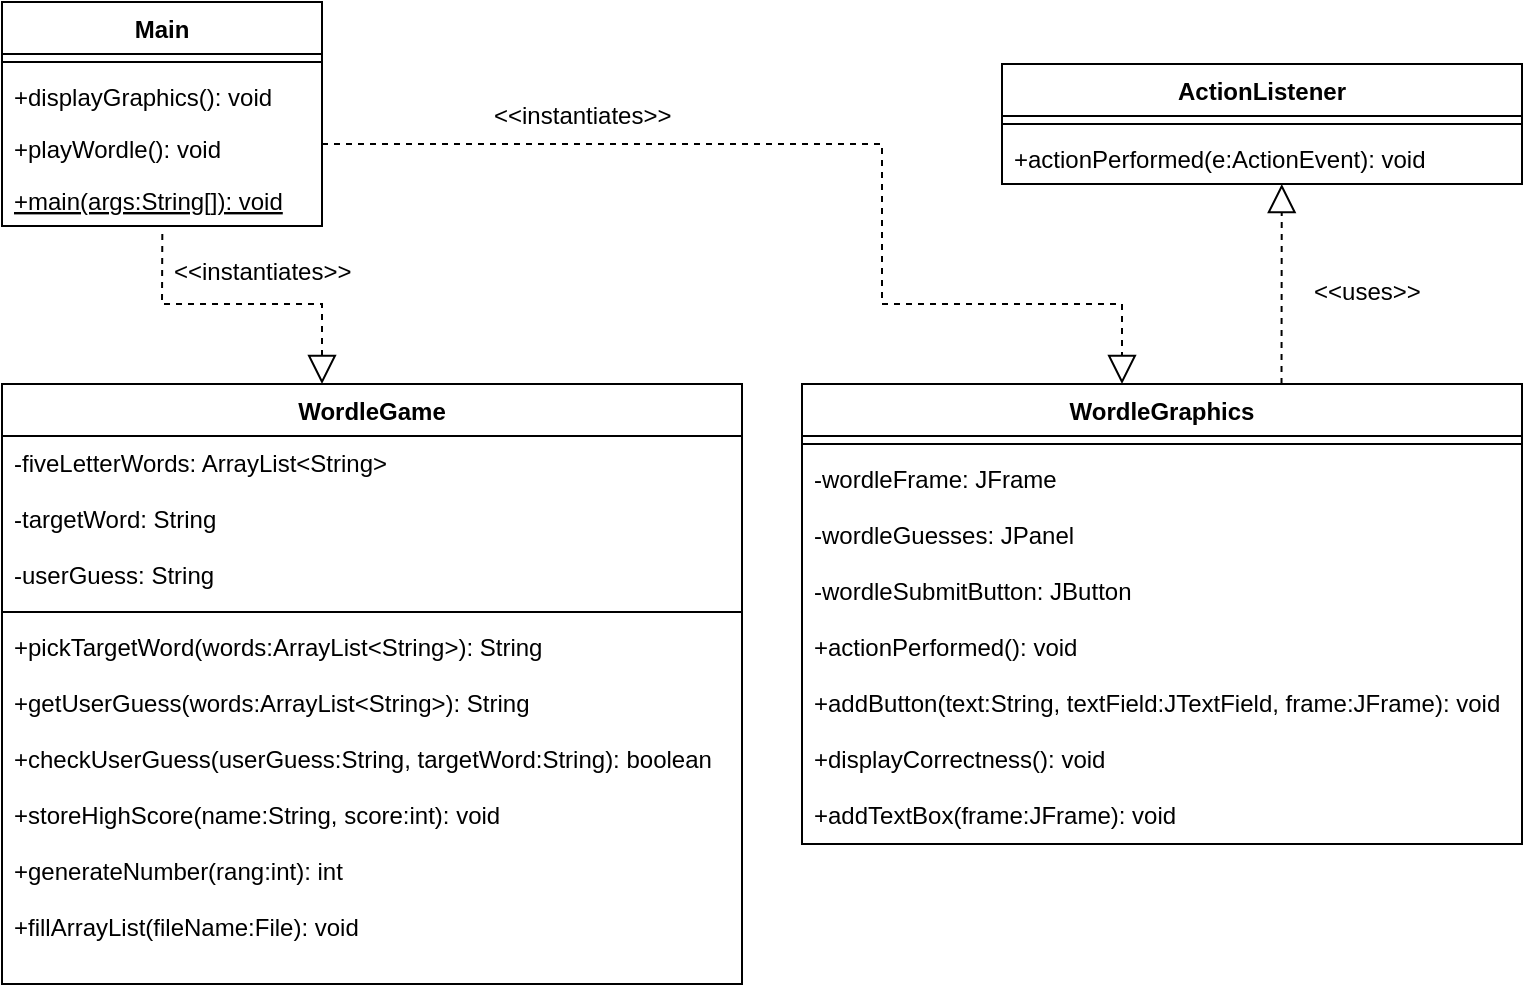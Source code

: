 <mxfile version="20.5.3" type="embed"><diagram id="C5RBs43oDa-KdzZeNtuy" name="Page-1"><mxGraphModel dx="2019" dy="1103" grid="1" gridSize="10" guides="1" tooltips="1" connect="1" arrows="1" fold="1" page="1" pageScale="1" pageWidth="827" pageHeight="1169" math="0" shadow="0"><root><mxCell id="WIyWlLk6GJQsqaUBKTNV-0"/><mxCell id="WIyWlLk6GJQsqaUBKTNV-1" parent="WIyWlLk6GJQsqaUBKTNV-0"/><mxCell id="lITUYnTNvuvev6aslpu9-0" value="Main" style="swimlane;fontStyle=1;align=center;verticalAlign=top;childLayout=stackLayout;horizontal=1;startSize=26;horizontalStack=0;resizeParent=1;resizeParentMax=0;resizeLast=0;collapsible=1;marginBottom=0;" parent="WIyWlLk6GJQsqaUBKTNV-1" vertex="1"><mxGeometry x="40" y="9" width="160" height="112" as="geometry"/></mxCell><mxCell id="lITUYnTNvuvev6aslpu9-2" value="" style="line;strokeWidth=1;fillColor=none;align=left;verticalAlign=middle;spacingTop=-1;spacingLeft=3;spacingRight=3;rotatable=0;labelPosition=right;points=[];portConstraint=eastwest;strokeColor=inherit;" parent="lITUYnTNvuvev6aslpu9-0" vertex="1"><mxGeometry y="26" width="160" height="8" as="geometry"/></mxCell><mxCell id="lITUYnTNvuvev6aslpu9-4" value="+displayGraphics(): void" style="text;strokeColor=none;fillColor=none;align=left;verticalAlign=top;spacingLeft=4;spacingRight=4;overflow=hidden;rotatable=0;points=[[0,0.5],[1,0.5]];portConstraint=eastwest;" parent="lITUYnTNvuvev6aslpu9-0" vertex="1"><mxGeometry y="34" width="160" height="26" as="geometry"/></mxCell><mxCell id="lITUYnTNvuvev6aslpu9-5" value="+playWordle(): void" style="text;strokeColor=none;fillColor=none;align=left;verticalAlign=top;spacingLeft=4;spacingRight=4;overflow=hidden;rotatable=0;points=[[0,0.5],[1,0.5]];portConstraint=eastwest;" parent="lITUYnTNvuvev6aslpu9-0" vertex="1"><mxGeometry y="60" width="160" height="26" as="geometry"/></mxCell><mxCell id="lITUYnTNvuvev6aslpu9-3" value="+main(args:String[]): void" style="text;strokeColor=none;fillColor=none;align=left;verticalAlign=top;spacingLeft=4;spacingRight=4;overflow=hidden;rotatable=0;points=[[0,0.5],[1,0.5]];portConstraint=eastwest;fontStyle=4" parent="lITUYnTNvuvev6aslpu9-0" vertex="1"><mxGeometry y="86" width="160" height="26" as="geometry"/></mxCell><mxCell id="1" value="WordleGraphics" style="swimlane;fontStyle=1;align=center;verticalAlign=top;childLayout=stackLayout;horizontal=1;startSize=26;horizontalStack=0;resizeParent=1;resizeParentMax=0;resizeLast=0;collapsible=1;marginBottom=0;" parent="WIyWlLk6GJQsqaUBKTNV-1" vertex="1"><mxGeometry x="440" y="200" width="360" height="230" as="geometry"/></mxCell><mxCell id="3" value="" style="line;strokeWidth=1;fillColor=none;align=left;verticalAlign=middle;spacingTop=-1;spacingLeft=3;spacingRight=3;rotatable=0;labelPosition=right;points=[];portConstraint=eastwest;" parent="1" vertex="1"><mxGeometry y="26" width="360" height="8" as="geometry"/></mxCell><mxCell id="2" value="-wordleFrame: JFrame&#10;&#10;-wordleGuesses: JPanel&#10;&#10;-wordleSubmitButton: JButton&#10;" style="text;strokeColor=none;fillColor=none;align=left;verticalAlign=top;spacingLeft=4;spacingRight=4;overflow=hidden;rotatable=0;points=[[0,0.5],[1,0.5]];portConstraint=eastwest;" parent="1" vertex="1"><mxGeometry y="34" width="360" height="84" as="geometry"/></mxCell><mxCell id="4" value="+actionPerformed(): void&#10;&#10;+addButton(text:String, textField:JTextField, frame:JFrame): void&#10;&#10;+displayCorrectness(): void&#10;&#10;+addTextBox(frame:JFrame): void&#10;&#10;" style="text;strokeColor=none;fillColor=none;align=left;verticalAlign=top;spacingLeft=4;spacingRight=4;overflow=hidden;rotatable=0;points=[[0,0.5],[1,0.5]];portConstraint=eastwest;" parent="1" vertex="1"><mxGeometry y="118" width="360" height="112" as="geometry"/></mxCell><mxCell id="5" value="WordleGame" style="swimlane;fontStyle=1;align=center;verticalAlign=top;childLayout=stackLayout;horizontal=1;startSize=26;horizontalStack=0;resizeParent=1;resizeParentMax=0;resizeLast=0;collapsible=1;marginBottom=0;" parent="WIyWlLk6GJQsqaUBKTNV-1" vertex="1"><mxGeometry x="40" y="200" width="370" height="300" as="geometry"/></mxCell><mxCell id="6" value="-fiveLetterWords: ArrayList&lt;String&gt;&#10;&#10;-targetWord: String&#10;&#10;-userGuess: String&#10;" style="text;strokeColor=none;fillColor=none;align=left;verticalAlign=top;spacingLeft=4;spacingRight=4;overflow=hidden;rotatable=0;points=[[0,0.5],[1,0.5]];portConstraint=eastwest;" parent="5" vertex="1"><mxGeometry y="26" width="370" height="84" as="geometry"/></mxCell><mxCell id="7" value="" style="line;strokeWidth=1;fillColor=none;align=left;verticalAlign=middle;spacingTop=-1;spacingLeft=3;spacingRight=3;rotatable=0;labelPosition=right;points=[];portConstraint=eastwest;" parent="5" vertex="1"><mxGeometry y="110" width="370" height="8" as="geometry"/></mxCell><mxCell id="8" value="+pickTargetWord(words:ArrayList&lt;String&gt;): String&#10;&#10;+getUserGuess(words:ArrayList&lt;String&gt;): String&#10;&#10;+checkUserGuess(userGuess:String, targetWord:String): boolean&#10;&#10;+storeHighScore(name:String, score:int): void&#10;&#10;+generateNumber(rang:int): int&#10;&#10;+fillArrayList(fileName:File): void&#10;" style="text;strokeColor=none;fillColor=none;align=left;verticalAlign=top;spacingLeft=4;spacingRight=4;overflow=hidden;rotatable=0;points=[[0,0.5],[1,0.5]];portConstraint=eastwest;" parent="5" vertex="1"><mxGeometry y="118" width="370" height="182" as="geometry"/></mxCell><mxCell id="9" value="ActionListener" style="swimlane;fontStyle=1;align=center;verticalAlign=top;childLayout=stackLayout;horizontal=1;startSize=26;horizontalStack=0;resizeParent=1;resizeParentMax=0;resizeLast=0;collapsible=1;marginBottom=0;" parent="WIyWlLk6GJQsqaUBKTNV-1" vertex="1"><mxGeometry x="540" y="40" width="260" height="60" as="geometry"/></mxCell><mxCell id="11" value="" style="line;strokeWidth=1;fillColor=none;align=left;verticalAlign=middle;spacingTop=-1;spacingLeft=3;spacingRight=3;rotatable=0;labelPosition=right;points=[];portConstraint=eastwest;" parent="9" vertex="1"><mxGeometry y="26" width="260" height="8" as="geometry"/></mxCell><mxCell id="12" value="+actionPerformed(e:ActionEvent): void" style="text;strokeColor=none;fillColor=none;align=left;verticalAlign=top;spacingLeft=4;spacingRight=4;overflow=hidden;rotatable=0;points=[[0,0.5],[1,0.5]];portConstraint=eastwest;" parent="9" vertex="1"><mxGeometry y="34" width="260" height="26" as="geometry"/></mxCell><mxCell id="17" value="" style="endArrow=block;dashed=1;endFill=0;endSize=12;html=1;rounded=0;exitX=0.501;exitY=1.154;exitDx=0;exitDy=0;exitPerimeter=0;" parent="WIyWlLk6GJQsqaUBKTNV-1" source="lITUYnTNvuvev6aslpu9-3" edge="1"><mxGeometry width="160" relative="1" as="geometry"><mxPoint x="120" y="140" as="sourcePoint"/><mxPoint x="200" y="200" as="targetPoint"/><Array as="points"><mxPoint x="120" y="160"/><mxPoint x="200" y="160"/></Array></mxGeometry></mxCell><mxCell id="18" value="" style="endArrow=block;dashed=1;endFill=0;endSize=12;html=1;rounded=0;" parent="WIyWlLk6GJQsqaUBKTNV-1" edge="1"><mxGeometry width="160" relative="1" as="geometry"><mxPoint x="200" y="80" as="sourcePoint"/><mxPoint x="600" y="200" as="targetPoint"/><Array as="points"><mxPoint x="480" y="80"/><mxPoint x="480" y="160"/><mxPoint x="600" y="160"/></Array></mxGeometry></mxCell><mxCell id="20" value="&lt;&lt;instantiates&gt;&gt;" style="text;strokeColor=none;fillColor=none;align=left;verticalAlign=top;spacingLeft=4;spacingRight=4;overflow=hidden;rotatable=0;points=[[0,0.5],[1,0.5]];portConstraint=eastwest;" parent="WIyWlLk6GJQsqaUBKTNV-1" vertex="1"><mxGeometry x="280" y="52" width="100" height="26" as="geometry"/></mxCell><mxCell id="21" value="&lt;&lt;instantiates&gt;&gt;" style="text;strokeColor=none;fillColor=none;align=left;verticalAlign=top;spacingLeft=4;spacingRight=4;overflow=hidden;rotatable=0;points=[[0,0.5],[1,0.5]];portConstraint=eastwest;" parent="WIyWlLk6GJQsqaUBKTNV-1" vertex="1"><mxGeometry x="120" y="130" width="100" height="26" as="geometry"/></mxCell><mxCell id="22" value="" style="endArrow=block;dashed=1;endFill=0;endSize=12;html=1;rounded=0;exitX=0.666;exitY=0;exitDx=0;exitDy=0;exitPerimeter=0;entryX=0.538;entryY=1;entryDx=0;entryDy=0;entryPerimeter=0;" parent="WIyWlLk6GJQsqaUBKTNV-1" source="1" target="12" edge="1"><mxGeometry width="160" relative="1" as="geometry"><mxPoint x="660" y="190" as="sourcePoint"/><mxPoint x="680" y="110" as="targetPoint"/></mxGeometry></mxCell><mxCell id="23" value="&lt;&lt;uses&gt;&gt;" style="text;strokeColor=none;fillColor=none;align=left;verticalAlign=top;spacingLeft=4;spacingRight=4;overflow=hidden;rotatable=0;points=[[0,0.5],[1,0.5]];portConstraint=eastwest;" parent="WIyWlLk6GJQsqaUBKTNV-1" vertex="1"><mxGeometry x="690" y="140" width="70" height="26" as="geometry"/></mxCell></root></mxGraphModel></diagram></mxfile>